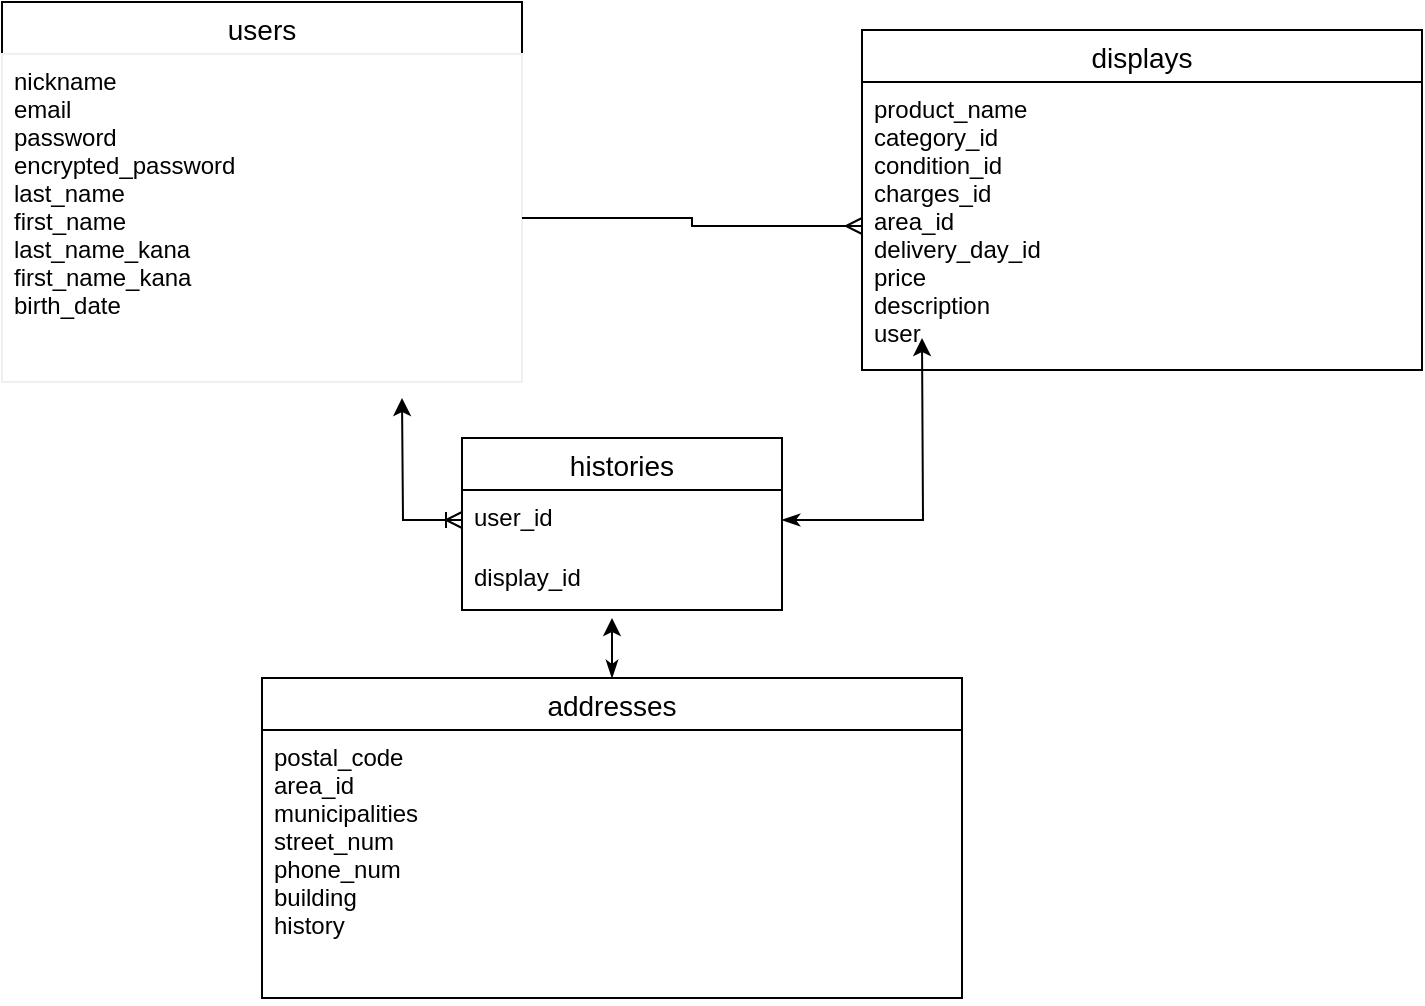 <mxfile>
    <diagram id="vD3YLO2r7s9kTNuaU0JN" name="ページ1">
        <mxGraphModel dx="288" dy="405" grid="1" gridSize="10" guides="1" tooltips="1" connect="1" arrows="1" fold="1" page="1" pageScale="1" pageWidth="827" pageHeight="1169" math="0" shadow="0">
            <root>
                <object label="" id="0">
                    <mxCell/>
                </object>
                <mxCell id="1" parent="0"/>
                <mxCell id="56" value="users" style="swimlane;fontStyle=0;childLayout=stackLayout;horizontal=1;startSize=26;horizontalStack=0;resizeParent=1;resizeParentMax=0;resizeLast=0;collapsible=1;marginBottom=0;align=center;fontSize=14;" parent="1" vertex="1">
                    <mxGeometry x="40" y="22" width="260" height="190" as="geometry"/>
                </mxCell>
                <mxCell id="57" value="nickname&#10;email&#10;password&#10;encrypted_password&#10;last_name&#10;first_name&#10;last_name_kana&#10;first_name_kana&#10;birth_date&#10;" style="text;fillColor=none;spacingLeft=4;spacingRight=4;overflow=hidden;rotatable=0;points=[[0,0.5],[1,0.5]];portConstraint=eastwest;fontSize=12;strokeColor=#f0f0f0;" parent="56" vertex="1">
                    <mxGeometry y="26" width="260" height="164" as="geometry"/>
                </mxCell>
                <mxCell id="73" value="displays" style="swimlane;fontStyle=0;childLayout=stackLayout;horizontal=1;startSize=26;horizontalStack=0;resizeParent=1;resizeParentMax=0;resizeLast=0;collapsible=1;marginBottom=0;align=center;fontSize=14;" parent="1" vertex="1">
                    <mxGeometry x="470" y="36" width="280" height="170" as="geometry"/>
                </mxCell>
                <mxCell id="74" value="product_name&#10;category_id&#10;condition_id&#10;charges_id&#10;area_id&#10;delivery_day_id&#10;price&#10;description&#10;user" style="text;strokeColor=none;fillColor=none;spacingLeft=4;spacingRight=4;overflow=hidden;rotatable=0;points=[[0,0.5],[1,0.5]];portConstraint=eastwest;fontSize=12;" parent="73" vertex="1">
                    <mxGeometry y="26" width="280" height="144" as="geometry"/>
                </mxCell>
                <mxCell id="94" style="edgeStyle=orthogonalEdgeStyle;rounded=0;orthogonalLoop=1;jettySize=auto;html=1;exitX=0.5;exitY=0;exitDx=0;exitDy=0;startArrow=classicThin;startFill=1;" parent="1" source="77" edge="1">
                    <mxGeometry relative="1" as="geometry">
                        <mxPoint x="345" y="330" as="targetPoint"/>
                    </mxGeometry>
                </mxCell>
                <mxCell id="77" value="addresses" style="swimlane;fontStyle=0;childLayout=stackLayout;horizontal=1;startSize=26;horizontalStack=0;resizeParent=1;resizeParentMax=0;resizeLast=0;collapsible=1;marginBottom=0;align=center;fontSize=14;" parent="1" vertex="1">
                    <mxGeometry x="170" y="360" width="350" height="160" as="geometry"/>
                </mxCell>
                <mxCell id="78" value="postal_code&#10;area_id&#10;municipalities&#10;street_num&#10;phone_num&#10;building&#10;history" style="text;strokeColor=none;fillColor=none;spacingLeft=4;spacingRight=4;overflow=hidden;rotatable=0;points=[[0,0.5],[1,0.5]];portConstraint=eastwest;fontSize=12;" parent="77" vertex="1">
                    <mxGeometry y="26" width="350" height="134" as="geometry"/>
                </mxCell>
                <mxCell id="81" style="edgeStyle=orthogonalEdgeStyle;rounded=0;orthogonalLoop=1;jettySize=auto;html=1;entryX=0;entryY=0.5;entryDx=0;entryDy=0;endArrow=ERmany;endFill=0;" parent="1" source="57" target="74" edge="1">
                    <mxGeometry relative="1" as="geometry">
                        <mxPoint x="460" y="125" as="targetPoint"/>
                    </mxGeometry>
                </mxCell>
                <mxCell id="85" value="histories" style="swimlane;fontStyle=0;childLayout=stackLayout;horizontal=1;startSize=26;horizontalStack=0;resizeParent=1;resizeParentMax=0;resizeLast=0;collapsible=1;marginBottom=0;align=center;fontSize=14;" parent="1" vertex="1">
                    <mxGeometry x="270" y="240" width="160" height="86" as="geometry"/>
                </mxCell>
                <mxCell id="86" value="user_id" style="text;fillColor=none;spacingLeft=4;spacingRight=4;overflow=hidden;rotatable=0;points=[[0,0.5],[1,0.5]];portConstraint=eastwest;fontSize=12;" parent="85" vertex="1">
                    <mxGeometry y="26" width="160" height="30" as="geometry"/>
                </mxCell>
                <mxCell id="87" value="display_id" style="text;strokeColor=none;fillColor=none;spacingLeft=4;spacingRight=4;overflow=hidden;rotatable=0;points=[[0,0.5],[1,0.5]];portConstraint=eastwest;fontSize=12;" parent="85" vertex="1">
                    <mxGeometry y="56" width="160" height="30" as="geometry"/>
                </mxCell>
                <mxCell id="90" style="edgeStyle=orthogonalEdgeStyle;rounded=0;orthogonalLoop=1;jettySize=auto;html=1;exitX=0;exitY=0.5;exitDx=0;exitDy=0;startArrow=ERoneToMany;startFill=0;" parent="1" source="86" edge="1">
                    <mxGeometry relative="1" as="geometry">
                        <mxPoint x="240" y="220" as="targetPoint"/>
                    </mxGeometry>
                </mxCell>
                <mxCell id="93" style="edgeStyle=orthogonalEdgeStyle;rounded=0;orthogonalLoop=1;jettySize=auto;html=1;exitX=1;exitY=0.5;exitDx=0;exitDy=0;startArrow=classicThin;startFill=1;" parent="1" source="86" edge="1">
                    <mxGeometry relative="1" as="geometry">
                        <mxPoint x="500" y="190" as="targetPoint"/>
                    </mxGeometry>
                </mxCell>
            </root>
        </mxGraphModel>
    </diagram>
</mxfile>